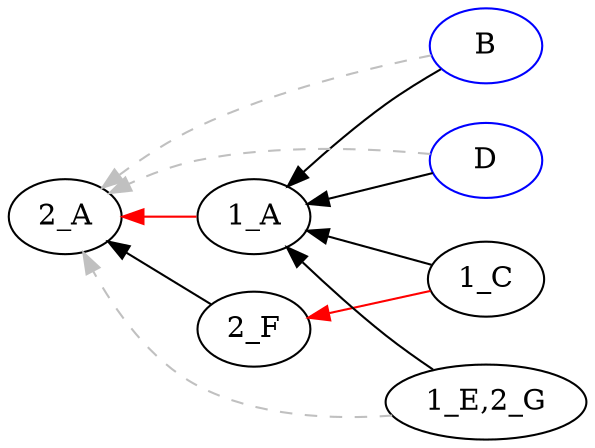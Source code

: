 digraph {

rankdir = RL

"B" [color=blue];
"D" [color=blue];
"B" [color=blue];
"D" [color=blue];
"1_C" -> "1_A" [style=filled, color=black];
"2_F" -> "2_A" [style=filled, color=black];
"1_A" -> "2_A" [style=filled, color=red];
"1_C" -> "2_F" [style=filled, color=red];
"B" -> "1_A" [style=filled, color=black];
"D" -> "1_A" [style=filled, color=black];
"1_E,2_G" -> "1_A" [style=filled, color=black];
"B" -> "2_A" [style=dashed, color=grey];
"D" -> "2_A" [style=dashed, color=grey];
"1_E,2_G" -> "2_A" [style=dashed, color=grey];
}
